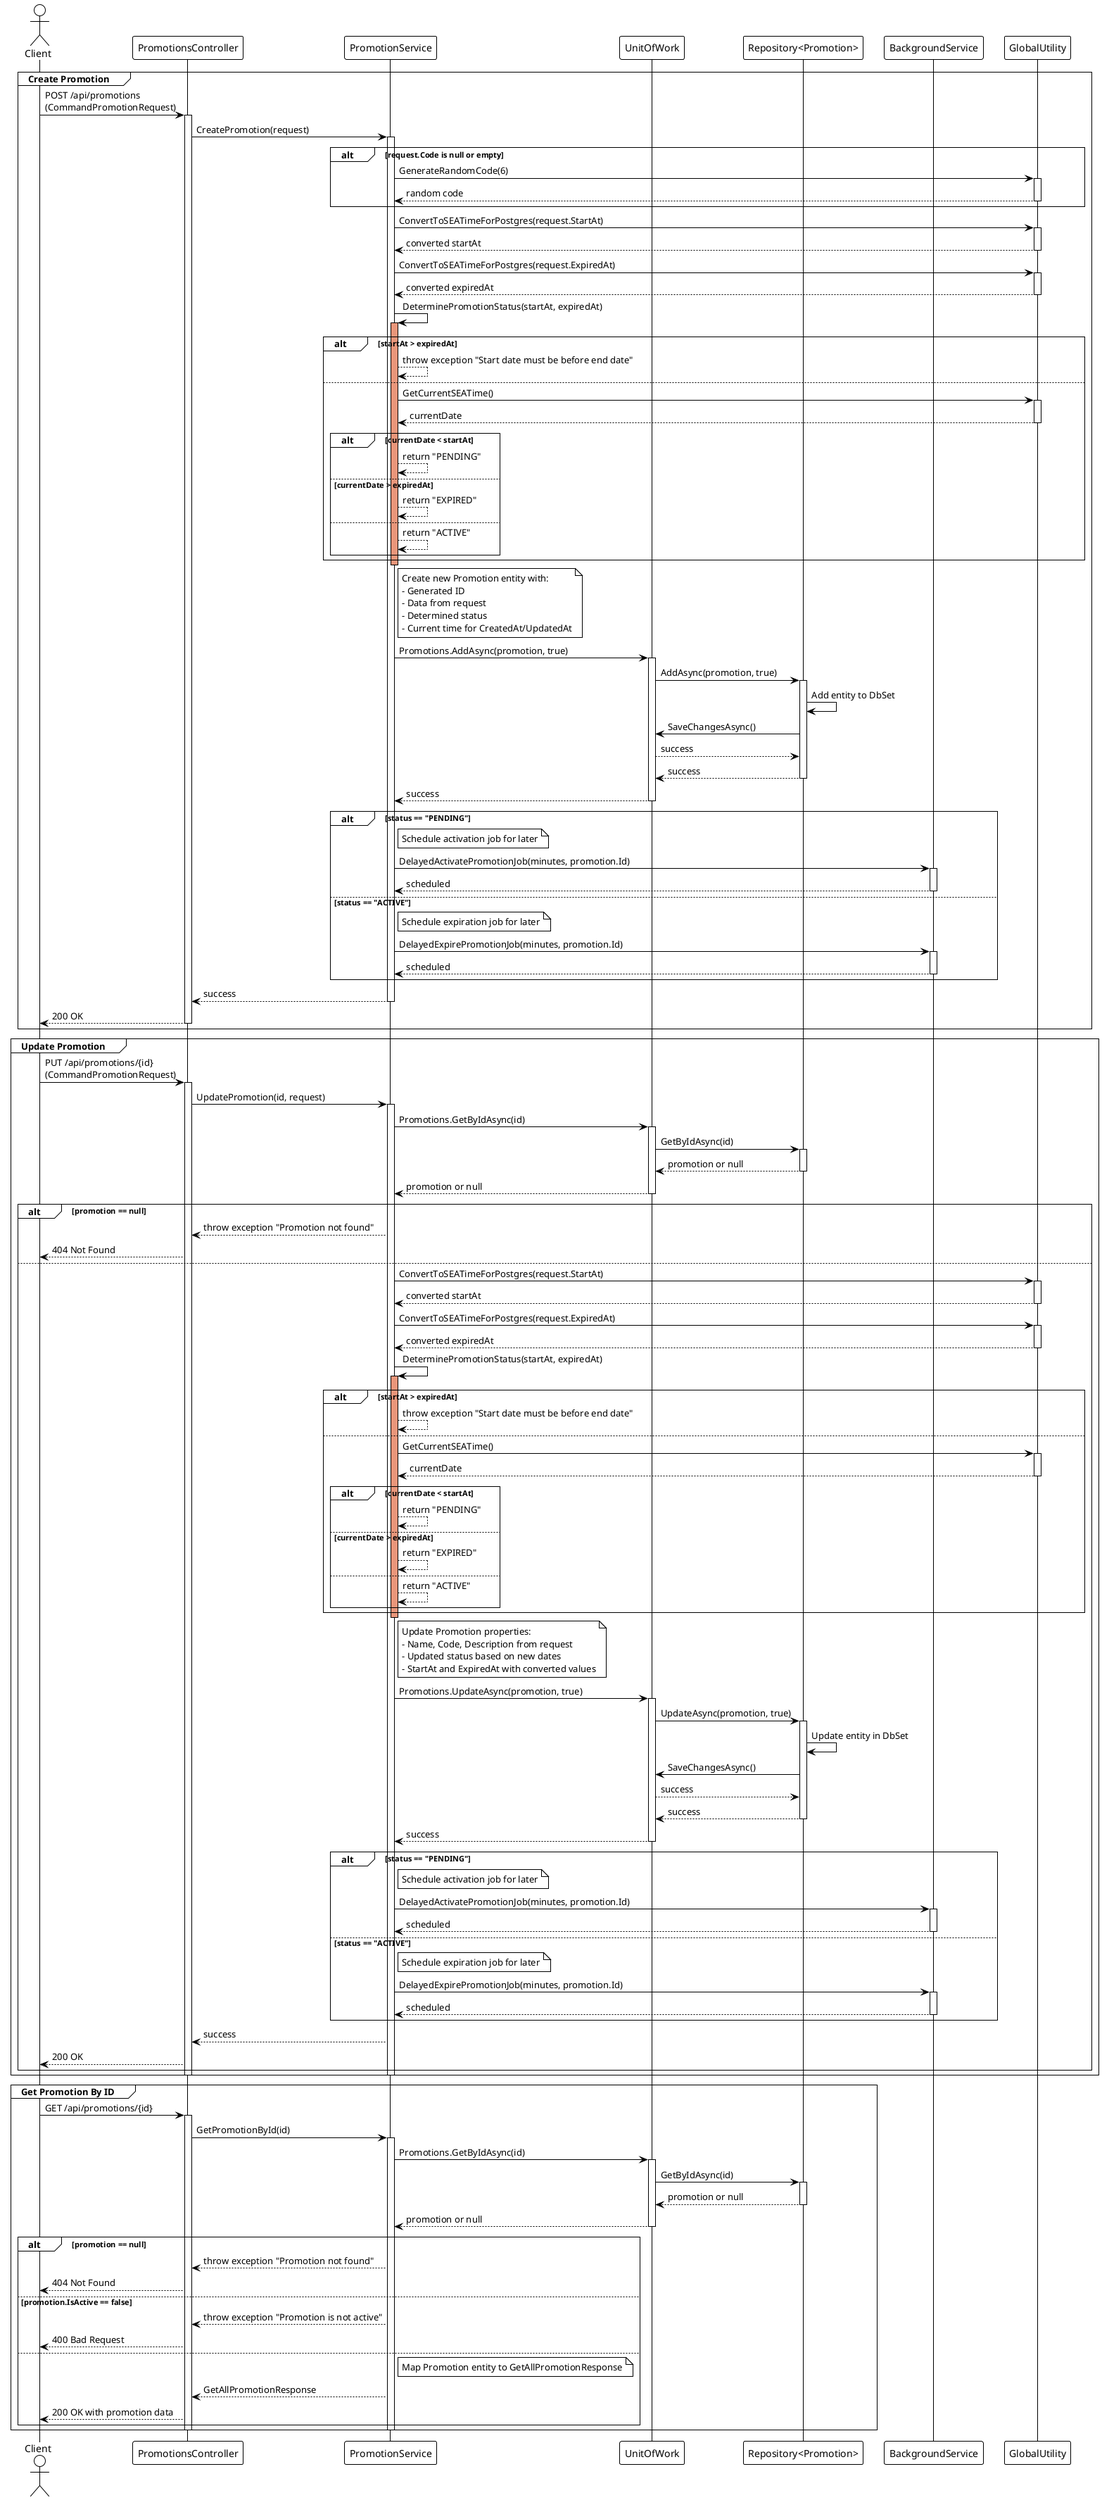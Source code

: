 @startuml Promotion Module Sequence Diagram

!theme plain
skinparam responseMessageBelowArrow true

actor "Client" as client
participant "PromotionsController" as controller
participant "PromotionService" as service
participant "UnitOfWork" as unitOfWork
participant "Repository<Promotion>" as repo
participant "BackgroundService" as bgService
participant "GlobalUtility" as util

' Create Promotion Sequence
group Create Promotion
    client -> controller : POST /api/promotions\n(CommandPromotionRequest)
    activate controller
    
    controller -> service : CreatePromotion(request)
    activate service
    
    ' Check and generate a code if not provided
    alt request.Code is null or empty
        service -> util : GenerateRandomCode(6)
        activate util
        util --> service : random code
        deactivate util
    end
    
    ' Convert dates for database timezone compatibility
    service -> util : ConvertToSEATimeForPostgres(request.StartAt)
    activate util
    util --> service : converted startAt
    deactivate util
    
    service -> util : ConvertToSEATimeForPostgres(request.ExpiredAt)
    activate util
    util --> service : converted expiredAt
    deactivate util
    
    ' Determine promotion status based on dates
    service -> service : DeterminePromotionStatus(startAt, expiredAt)
    activate service #DarkSalmon
    
    ' Check if dates are valid
    alt startAt > expiredAt
        service --> service : throw exception "Start date must be before end date"
    else
        ' Check current date against start and end dates
        service -> util : GetCurrentSEATime()
        activate util
        util --> service : currentDate
        deactivate util
        
        alt currentDate < startAt
            service --> service : return "PENDING"
        else currentDate > expiredAt
            service --> service : return "EXPIRED"
        else
            service --> service : return "ACTIVE"
        end
    end
    deactivate service
    
    ' Map request to entity and set status
    note right of service
      Create new Promotion entity with:
      - Generated ID
      - Data from request
      - Determined status
      - Current time for CreatedAt/UpdatedAt
    end note
    
    ' Save promotion to database
    service -> unitOfWork : Promotions.AddAsync(promotion, true)
    activate unitOfWork
    unitOfWork -> repo : AddAsync(promotion, true)
    activate repo
    
    repo -> repo : Add entity to DbSet
    repo -> unitOfWork : SaveChangesAsync()
    unitOfWork --> repo : success
    
    repo --> unitOfWork : success
    deactivate repo
    unitOfWork --> service : success
    deactivate unitOfWork
    
    ' Schedule background jobs if needed
    alt status == "PENDING"
        note right of service
          Schedule activation job for later
        end note
        service -> bgService : DelayedActivatePromotionJob(minutes, promotion.Id)
        activate bgService
        bgService --> service : scheduled
        deactivate bgService
    else status == "ACTIVE"
        note right of service
          Schedule expiration job for later
        end note
        service -> bgService : DelayedExpirePromotionJob(minutes, promotion.Id)
        activate bgService
        bgService --> service : scheduled
        deactivate bgService
    end
    
    service --> controller : success
    deactivate service
    
    controller --> client : 200 OK
    deactivate controller
end

' Update Promotion Sequence
group Update Promotion
    client -> controller : PUT /api/promotions/{id}\n(CommandPromotionRequest)
    activate controller
    
    controller -> service : UpdatePromotion(id, request)
    activate service
    
    ' Get existing promotion
    service -> unitOfWork : Promotions.GetByIdAsync(id)
    activate unitOfWork
    unitOfWork -> repo : GetByIdAsync(id)
    activate repo
    repo --> unitOfWork : promotion or null
    deactivate repo
    unitOfWork --> service : promotion or null
    deactivate unitOfWork
    
    ' Check if promotion exists
    alt promotion == null
        service --> controller : throw exception "Promotion not found"
        controller --> client : 404 Not Found
    else
        ' Convert dates for database timezone compatibility
        service -> util : ConvertToSEATimeForPostgres(request.StartAt)
        activate util
        util --> service : converted startAt
        deactivate util
        
        service -> util : ConvertToSEATimeForPostgres(request.ExpiredAt)
        activate util
        util --> service : converted expiredAt
        deactivate util
        
        ' Determine new status based on updated dates
        service -> service : DeterminePromotionStatus(startAt, expiredAt)
        activate service #DarkSalmon
        
        ' Check if dates are valid
        alt startAt > expiredAt
            service --> service : throw exception "Start date must be before end date"
        else
            ' Check current date against start and end dates
            service -> util : GetCurrentSEATime()
            activate util
            util --> service : currentDate
            deactivate util
            
            alt currentDate < startAt
                service --> service : return "PENDING"
            else currentDate > expiredAt
                service --> service : return "EXPIRED"
            else
                service --> service : return "ACTIVE"
            end
        end
        deactivate service
        
        ' Update promotion properties
        note right of service
          Update Promotion properties:
          - Name, Code, Description from request
          - Updated status based on new dates
          - StartAt and ExpiredAt with converted values
        end note
        
        ' Save updated promotion
        service -> unitOfWork : Promotions.UpdateAsync(promotion, true)
        activate unitOfWork
        unitOfWork -> repo : UpdateAsync(promotion, true)
        activate repo
        
        repo -> repo : Update entity in DbSet
        repo -> unitOfWork : SaveChangesAsync()
        unitOfWork --> repo : success
        
        repo --> unitOfWork : success
        deactivate repo
        unitOfWork --> service : success
        deactivate unitOfWork
        
        ' Update background jobs if status changed
        alt status == "PENDING"
            note right of service
              Schedule activation job for later
            end note
            service -> bgService : DelayedActivatePromotionJob(minutes, promotion.Id)
            activate bgService
            bgService --> service : scheduled
            deactivate bgService
        else status == "ACTIVE"
            note right of service
              Schedule expiration job for later
            end note
            service -> bgService : DelayedExpirePromotionJob(minutes, promotion.Id)
            activate bgService
            bgService --> service : scheduled
            deactivate bgService
        end
        
        service --> controller : success
        controller --> client : 200 OK
    end
    
    deactivate service
    deactivate controller
end

' Get Promotion By ID Sequence
group Get Promotion By ID
    client -> controller : GET /api/promotions/{id}
    activate controller
    
    controller -> service : GetPromotionById(id)
    activate service
    
    ' Get promotion from repository
    service -> unitOfWork : Promotions.GetByIdAsync(id)
    activate unitOfWork
    unitOfWork -> repo : GetByIdAsync(id)
    activate repo
    repo --> unitOfWork : promotion or null
    deactivate repo
    unitOfWork --> service : promotion or null
    deactivate unitOfWork
    
    ' Check if promotion exists and is active
    alt promotion == null
        service --> controller : throw exception "Promotion not found"
        controller --> client : 404 Not Found
    else promotion.IsActive == false
        service --> controller : throw exception "Promotion is not active"
        controller --> client : 400 Bad Request
    else
        ' Map entity to response model
        note right of service
          Map Promotion entity to GetAllPromotionResponse
        end note
        
        service --> controller : GetAllPromotionResponse
        controller --> client : 200 OK with promotion data
    end
    
    deactivate service
    deactivate controller
end

@enduml 